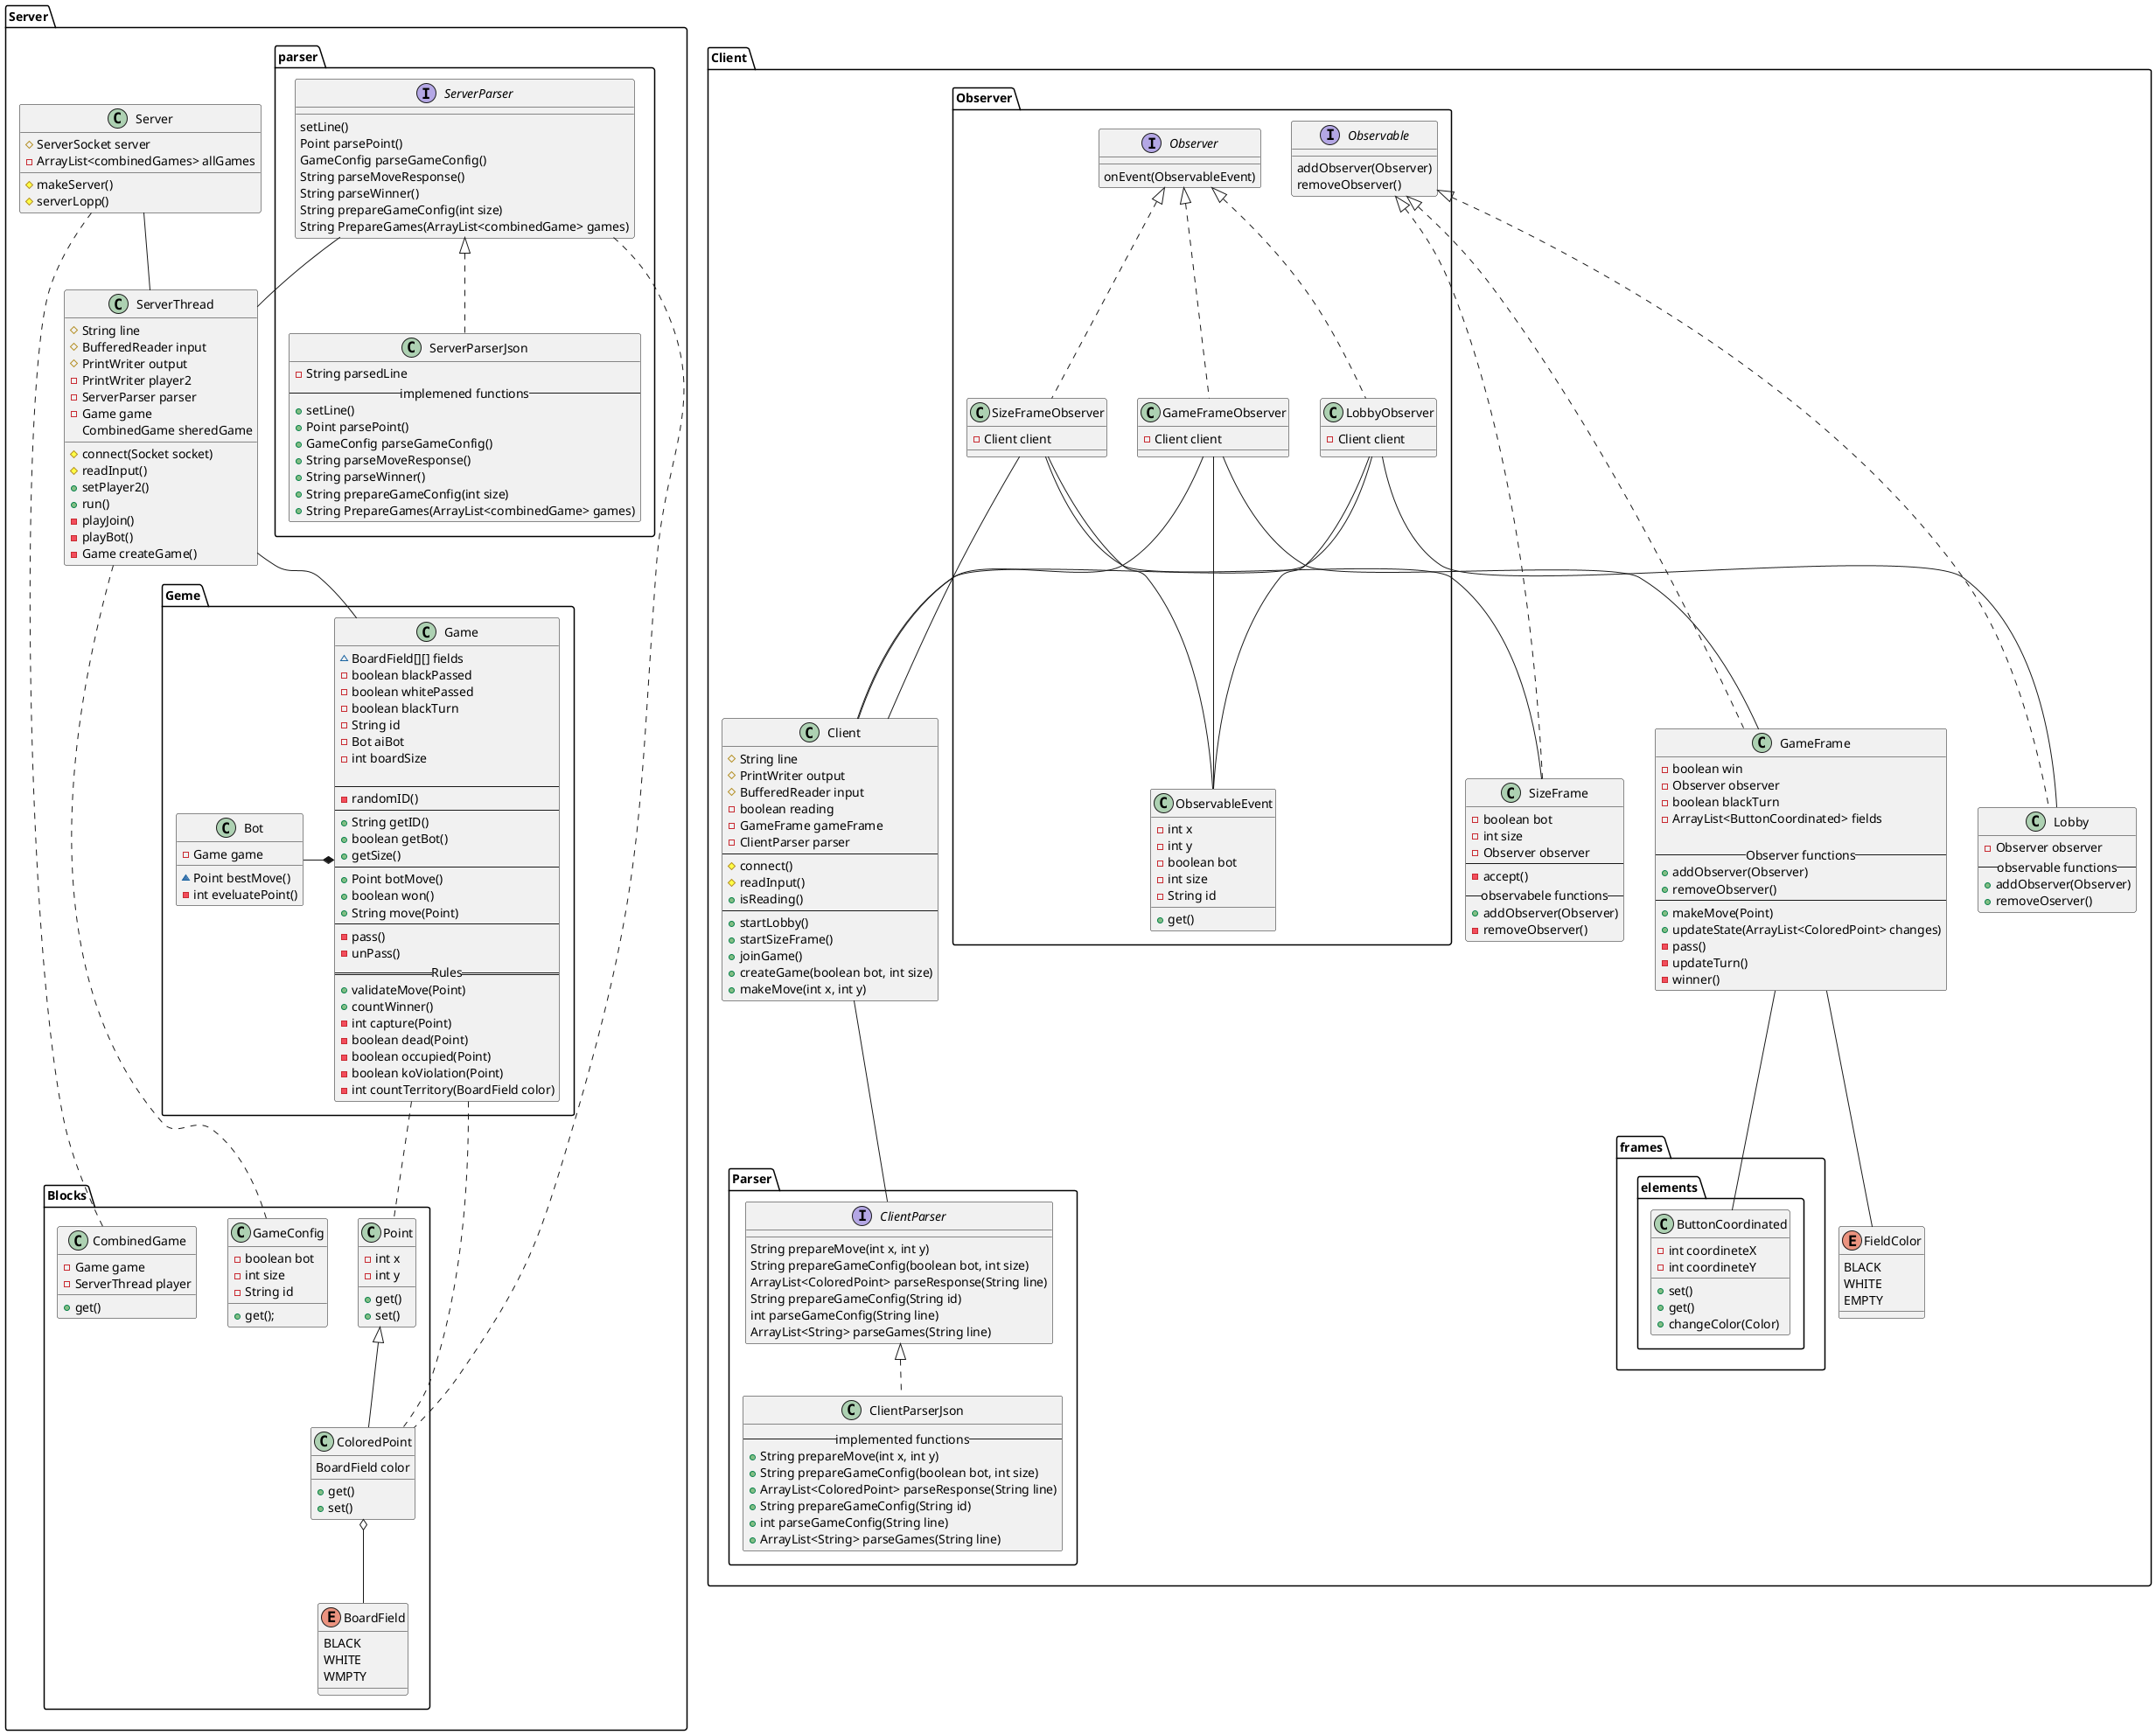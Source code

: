 @startuml

package Server {
    class Server {
        #ServerSocket server
        -ArrayList<combinedGames> allGames
        #makeServer()
        #serverLopp()
    }
    class ServerThread {
        #String line
        #BufferedReader input
        #PrintWriter output
        -PrintWriter player2
        -ServerParser parser
        -Game game
        CombinedGame sheredGame

        #connect(Socket socket)
        #readInput()
        +setPlayer2()
        +run()
        -playJoin()
        -playBot()
        -Game createGame()
    }
    package Geme {
        class Game {
            ~BoardField[][] fields
            -boolean blackPassed
            -boolean whitePassed
            -boolean blackTurn
            -String id
            -Bot aiBot
            -int boardSize

            ---
            -randomID()
            ---
            +String getID()
            +boolean getBot()
            +getSize()
            ---
            +Point botMove()
            +boolean won()
            +String move(Point)
            ---
            -pass()
            -unPass()
            == Rules ==
            +validateMove(Point)
            +countWinner()
            -int capture(Point)
            -boolean dead(Point)
            -boolean occupied(Point)
            -boolean koViolation(Point)
            -int countTerritory(BoardField color)
        }
        class Bot {
            -Game game
            ~Point bestMove()
            -int eveluatePoint()
        }
        Bot -* Game
    }
    package parser {
        interface ServerParser{
            setLine()
            Point parsePoint()
            GameConfig parseGameConfig()
            String parseMoveResponse()
            String parseWinner()
            String prepareGameConfig(int size)
            String PrepareGames(ArrayList<combinedGame> games)
        }
        class ServerParserJson {
            -String parsedLine
            -- implemened functions --
            +setLine()
            +Point parsePoint()
            +GameConfig parseGameConfig()
            +String parseMoveResponse()
            +String parseWinner()
            +String prepareGameConfig(int size)
            +String PrepareGames(ArrayList<combinedGame> games)
        }

        ServerParser <|..ServerParserJson
    }
    package Blocks {
        class ColoredPoint {
            BoardField color
            +get()
            +set()
        }
        enum BoardField {
            BLACK
            WHITE
            WMPTY
        }
        class CombinedGame {
            -Game game
            -ServerThread player
            +get()
        }
        class GameConfig {
            -boolean bot
            -int size
            -String id
            +get();
        }
        class Point {
            -int x
            -int y
            +get()
            +set()
        }
        Point <|-- ColoredPoint
    }

    ServerParser -- ServerThread
    Server -- ServerThread
    ServerThread -- Game
    Game .. Point
    ServerParser .. ColoredPoint
    Game .. ColoredPoint
    ServerThread .. GameConfig
    Server .. CombinedGame
    ColoredPoint o-- BoardField
}

package Client {
    class Client {
        #String line
        #PrintWriter output
        #BufferedReader input
        -boolean reading
        -GameFrame gameFrame
        -ClientParser parser
        ---
        #connect()
        #readInput()
        +isReading()
        ---
        +startLobby()
        +startSizeFrame()
        +joinGame()
        +createGame(boolean bot, int size)
        +makeMove(int x, int y)
    }
    package Parser {
        interface ClientParser {
            String prepareMove(int x, int y)
            String prepareGameConfig(boolean bot, int size)
            ArrayList<ColoredPoint> parseResponse(String line)
            String prepareGameConfig(String id)
            int parseGameConfig(String line)
            ArrayList<String> parseGames(String line)
        }
        class ClientParserJson {
            -- implemented functions --
            +String prepareMove(int x, int y)
            +String prepareGameConfig(boolean bot, int size)
            +ArrayList<ColoredPoint> parseResponse(String line)
            +String prepareGameConfig(String id)
            +int parseGameConfig(String line)
            +ArrayList<String> parseGames(String line)
        }
        ClientParser <|.. ClientParserJson
    }
    package Observer {
        interface Observer {
            onEvent(ObservableEvent)
        }
        interface Observable {
            addObserver(Observer)
            removeObserver()
        }
        class ObservableEvent {
            -int x
            -int y
            -boolean bot
            -int size
            -String id

            +get()
        }
        class LobbyObserver {
            -Client client
        }
        class SizeFrameObserver {
            -Client client
        }
        class GameFrameObserver {
            -Client client
        }
        Observer <|.. GameFrameObserver
        Observer <|.. LobbyObserver
        Observer <|.. SizeFrameObserver
        SizeFrameObserver -- ObservableEvent
        GameFrameObserver -- ObservableEvent
        LobbyObserver -- ObservableEvent
    }
    package frames {
        package elements {
            class ButtonCoordinated {
                -int coordineteX
                -int coordineteY

                +set()
                +get()
                +changeColor(Color)
            }
            }
        }
        class GameFrame {
            -boolean win
            -Observer observer
            -boolean blackTurn
            -ArrayList<ButtonCoordinated> fields

            -- Observer functions --
            +addObserver(Observer)
            +removeObserver()
            ---
            +makeMove(Point)
            +updateState(ArrayList<ColoredPoint> changes)
            -pass()
            -updateTurn()
            -winner()
        }
        class Lobby {
            -Observer observer
            -- observable functions --
            +addObserver(Observer)
            +removeOserver()
        }
        class SizeFrame {
            -boolean bot
            -int size
            -Observer observer
            ---
            -accept()
            -- observabele functions --
            +addObserver(Observer)
            -removeObserver()
        }
            enum FieldColor {
                BLACK
                WHITE
                EMPTY
    }

    Observable <|.. Lobby
    Observable <|.. GameFrame
    Observable <|.. SizeFrame
    LobbyObserver -- Lobby
    LobbyObserver -- Client
    SizeFrameObserver -- SizeFrame
    SizeFrameObserver -- Client
    GameFrameObserver -- GameFrame
    GameFrameObserver -- Client
    Client -- ClientParser
    GameFrame -- FieldColor
    GameFrame -- ButtonCoordinated

}

@enduml